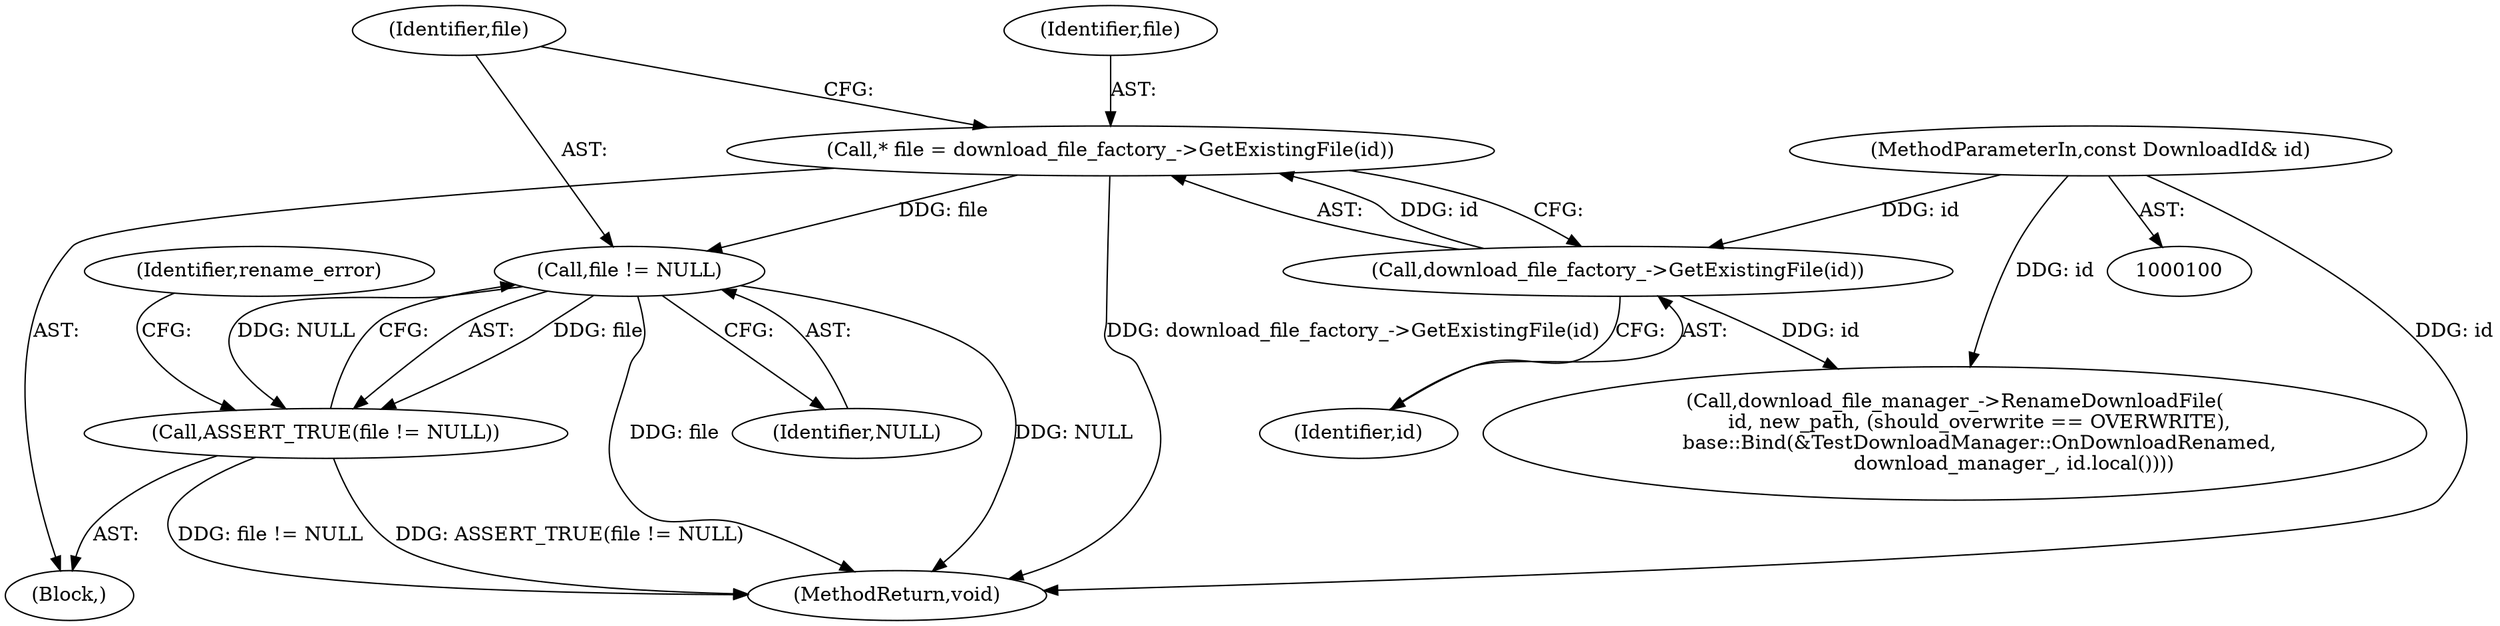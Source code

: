 digraph "0_Chrome_16dcd30c215801941d9890859fd79a234128fc3e_6@pointer" {
"1000114" [label="(Call,file != NULL)"];
"1000109" [label="(Call,* file = download_file_factory_->GetExistingFile(id))"];
"1000111" [label="(Call,download_file_factory_->GetExistingFile(id))"];
"1000101" [label="(MethodParameterIn,const DownloadId& id)"];
"1000113" [label="(Call,ASSERT_TRUE(file != NULL))"];
"1000109" [label="(Call,* file = download_file_factory_->GetExistingFile(id))"];
"1000110" [label="(Identifier,file)"];
"1000112" [label="(Identifier,id)"];
"1000111" [label="(Call,download_file_factory_->GetExistingFile(id))"];
"1000107" [label="(Block,)"];
"1000114" [label="(Call,file != NULL)"];
"1000184" [label="(MethodReturn,void)"];
"1000115" [label="(Identifier,file)"];
"1000113" [label="(Call,ASSERT_TRUE(file != NULL))"];
"1000116" [label="(Identifier,NULL)"];
"1000101" [label="(MethodParameterIn,const DownloadId& id)"];
"1000119" [label="(Identifier,rename_error)"];
"1000136" [label="(Call,download_file_manager_->RenameDownloadFile(\n        id, new_path, (should_overwrite == OVERWRITE),\n        base::Bind(&TestDownloadManager::OnDownloadRenamed,\n                   download_manager_, id.local())))"];
"1000114" -> "1000113"  [label="AST: "];
"1000114" -> "1000116"  [label="CFG: "];
"1000115" -> "1000114"  [label="AST: "];
"1000116" -> "1000114"  [label="AST: "];
"1000113" -> "1000114"  [label="CFG: "];
"1000114" -> "1000184"  [label="DDG: file"];
"1000114" -> "1000184"  [label="DDG: NULL"];
"1000114" -> "1000113"  [label="DDG: file"];
"1000114" -> "1000113"  [label="DDG: NULL"];
"1000109" -> "1000114"  [label="DDG: file"];
"1000109" -> "1000107"  [label="AST: "];
"1000109" -> "1000111"  [label="CFG: "];
"1000110" -> "1000109"  [label="AST: "];
"1000111" -> "1000109"  [label="AST: "];
"1000115" -> "1000109"  [label="CFG: "];
"1000109" -> "1000184"  [label="DDG: download_file_factory_->GetExistingFile(id)"];
"1000111" -> "1000109"  [label="DDG: id"];
"1000111" -> "1000112"  [label="CFG: "];
"1000112" -> "1000111"  [label="AST: "];
"1000101" -> "1000111"  [label="DDG: id"];
"1000111" -> "1000136"  [label="DDG: id"];
"1000101" -> "1000100"  [label="AST: "];
"1000101" -> "1000184"  [label="DDG: id"];
"1000101" -> "1000136"  [label="DDG: id"];
"1000113" -> "1000107"  [label="AST: "];
"1000119" -> "1000113"  [label="CFG: "];
"1000113" -> "1000184"  [label="DDG: file != NULL"];
"1000113" -> "1000184"  [label="DDG: ASSERT_TRUE(file != NULL)"];
}
